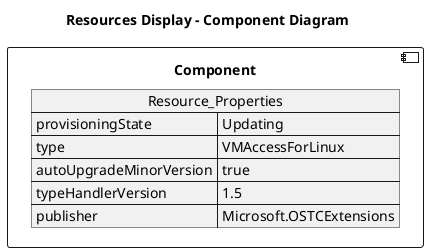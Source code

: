 @startuml

title Resources Display - Component Diagram

component Component {

json  Resource_Properties {
  "provisioningState": "Updating",
  "type": "VMAccessForLinux",
  "autoUpgradeMinorVersion": true,
  "typeHandlerVersion": "1.5",
  "publisher": "Microsoft.OSTCExtensions"
}
}
@enduml
